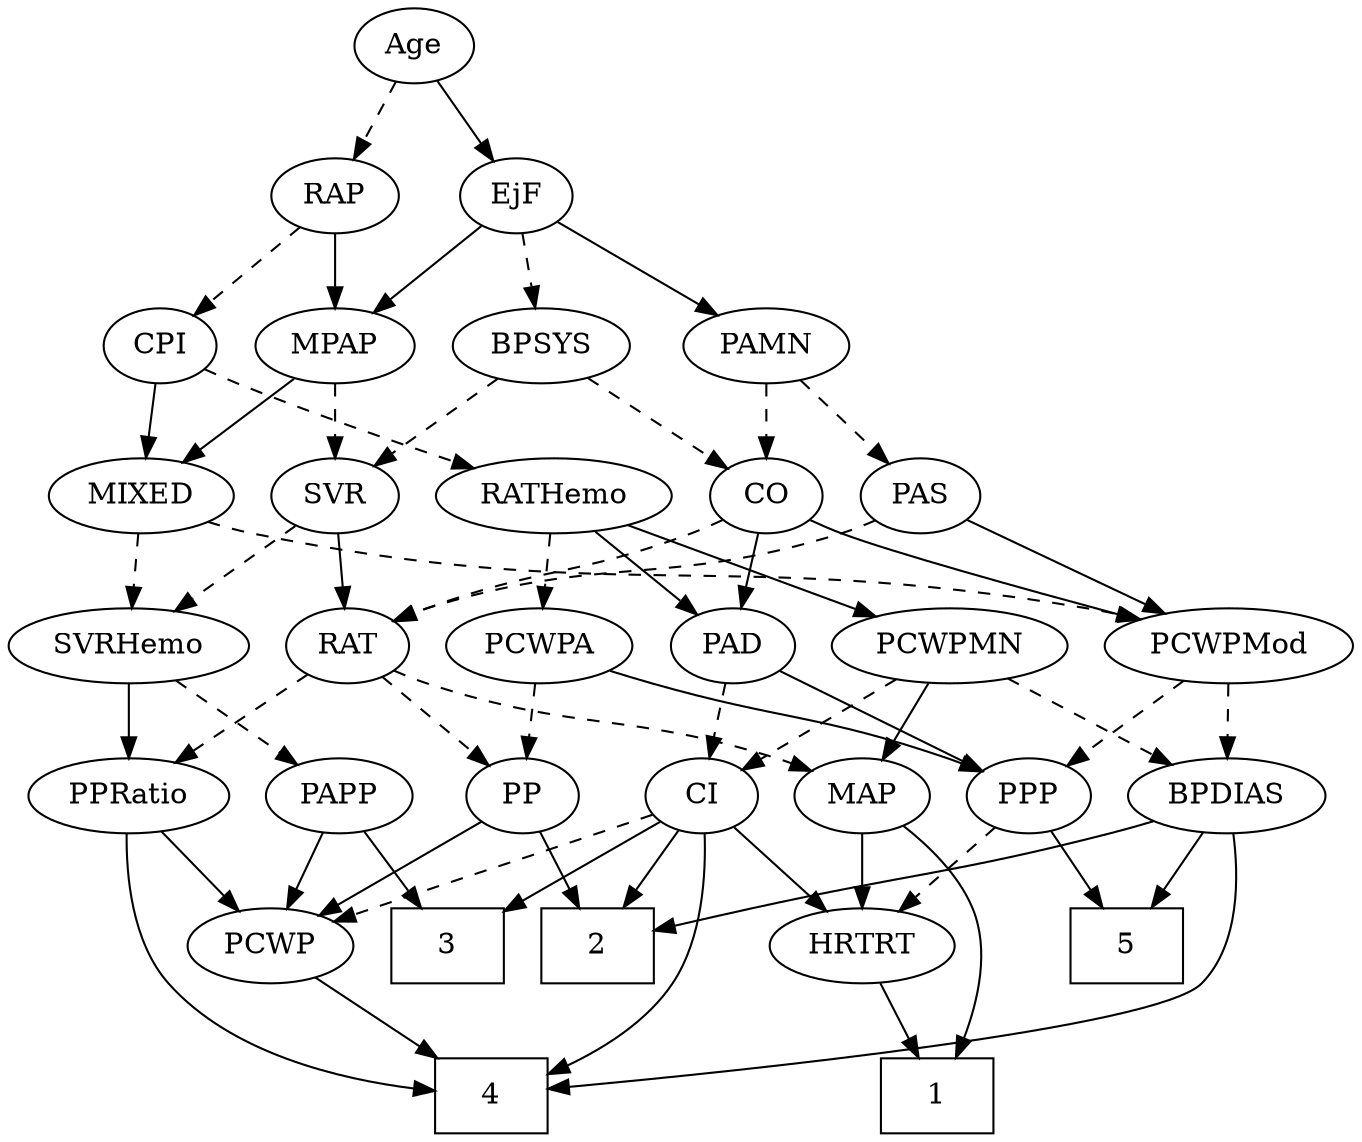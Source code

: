 strict digraph {
	graph [bb="0,0,589.09,540"];
	node [label="\N"];
	1	[height=0.5,
		pos="534.05,18",
		shape=box,
		width=0.75];
	2	[height=0.5,
		pos="305.05,90",
		shape=box,
		width=0.75];
	3	[height=0.5,
		pos="195.05,90",
		shape=box,
		width=0.75];
	4	[height=0.5,
		pos="183.05,18",
		shape=box,
		width=0.75];
	5	[height=0.5,
		pos="415.05,90",
		shape=box,
		width=0.75];
	Age	[height=0.5,
		pos="240.05,522",
		width=0.75];
	EjF	[height=0.5,
		pos="204.05,450",
		width=0.75];
	Age -> EjF	[pos="e,212.35,467.15 231.7,504.76 227.33,496.28 221.9,485.71 217,476.2",
		style=solid];
	RAP	[height=0.5,
		pos="285.05,450",
		width=0.77632];
	Age -> RAP	[pos="e,274.87,466.82 250.26,505.12 255.9,496.34 263.02,485.26 269.35,475.42",
		style=dashed];
	MPAP	[height=0.5,
		pos="285.05,378",
		width=0.97491];
	EjF -> MPAP	[pos="e,267.96,393.77 220.05,435.17 231.5,425.27 247.14,411.75 260.21,400.46",
		style=solid];
	BPSYS	[height=0.5,
		pos="104.05,378",
		width=1.0471];
	EjF -> BPSYS	[pos="e,124.53,393.34 186.17,436.49 171.43,426.17 150.24,411.34 133.08,399.32",
		style=dashed];
	PAMN	[height=0.5,
		pos="196.05,378",
		width=1.011];
	EjF -> PAMN	[pos="e,198,396.1 202.07,431.7 201.19,423.98 200.13,414.71 199.14,406.11",
		style=solid];
	RAP -> MPAP	[pos="e,285.05,396.1 285.05,431.7 285.05,423.98 285.05,414.71 285.05,406.11",
		style=solid];
	CPI	[height=0.5,
		pos="365.05,378",
		width=0.75];
	RAP -> CPI	[pos="e,349.15,392.91 301.23,434.83 312.8,424.71 328.55,410.93 341.51,399.59",
		style=dashed];
	MIXED	[height=0.5,
		pos="310.05,306",
		width=1.1193];
	PCWPMod	[height=0.5,
		pos="242.05,234",
		width=1.4443];
	MIXED -> PCWPMod	[pos="e,257.89,251.31 294.62,289.12 285.87,280.12 274.77,268.68 265.02,258.65",
		style=dashed];
	SVRHemo	[height=0.5,
		pos="50.046,234",
		width=1.3902];
	MIXED -> SVRHemo	[pos="e,87.425,246.06 279.88,294 273.69,291.89 267.18,289.79 261.05,288 194.39,268.6 176.2,269.62 109.05,252 105.21,250.99 101.25,249.92 \
97.268,248.82",
		style=dashed];
	MPAP -> MIXED	[pos="e,303.88,324.28 291.1,360.05 293.91,352.18 297.33,342.62 300.48,333.79",
		style=solid];
	SVR	[height=0.5,
		pos="80.046,306",
		width=0.77632];
	MPAP -> SVR	[pos="e,101.73,317.61 258.19,366.2 252.56,364.06 246.63,361.89 241.05,360 186.67,341.64 170.82,344.03 117.05,324 115.16,323.3 113.23,322.54 \
111.3,321.75",
		style=dashed];
	CO	[height=0.5,
		pos="225.05,306",
		width=0.75];
	BPSYS -> CO	[pos="e,205.29,318.43 127.09,363.67 146.8,352.27 175.26,335.8 196.42,323.56",
		style=dashed];
	BPSYS -> SVR	[pos="e,85.802,323.79 98.236,360.05 95.494,352.06 92.159,342.33 89.097,333.4",
		style=dashed];
	PAD	[height=0.5,
		pos="442.05,234",
		width=0.79437];
	PPP	[height=0.5,
		pos="452.05,162",
		width=0.75];
	PAD -> PPP	[pos="e,449.58,180.28 444.47,216.05 445.57,208.35 446.9,199.03 448.14,190.36",
		style=solid];
	CI	[height=0.5,
		pos="278.05,162",
		width=0.75];
	PAD -> CI	[pos="e,299.26,173.3 419.83,222.56 414.98,220.34 409.86,218.05 405.05,216 365.05,198.91 353.95,197.3 314.05,180 312.24,179.22 310.39,178.4 \
308.52,177.56",
		style=dashed];
	CO -> PAD	[pos="e,420.02,245.93 246.07,294.23 250.92,291.98 256.1,289.77 261.05,288 323.17,265.81 342.8,273.87 405.05,252 406.9,251.35 408.78,250.64 \
410.67,249.89",
		style=solid];
	RAT	[height=0.5,
		pos="145.05,234",
		width=0.75827];
	CO -> RAT	[pos="e,160.82,248.8 209.24,291.17 197.63,281.01 181.65,267.03 168.54,255.56",
		style=dashed];
	CO -> PCWPMod	[pos="e,237.85,252.28 229.16,288.05 231.05,280.26 233.35,270.82 235.47,262.08",
		style=solid];
	PAS	[height=0.5,
		pos="153.05,306",
		width=0.75];
	PAS -> RAT	[pos="e,147,252.1 151.07,287.7 150.19,279.98 149.13,270.71 148.14,262.11",
		style=dashed];
	PAS -> PCWPMod	[pos="e,221.95,250.8 169.79,291.83 182.16,282.1 199.31,268.62 213.79,257.22",
		style=solid];
	PAMN -> CO	[pos="e,218.09,323.79 203.07,360.05 206.41,351.97 210.5,342.12 214.23,333.11",
		style=dashed];
	PAMN -> PAS	[pos="e,162.87,322.99 185.86,360.41 180.59,351.83 174.05,341.19 168.2,331.67",
		style=dashed];
	RATHemo	[height=0.5,
		pos="434.05,306",
		width=1.3721];
	RATHemo -> PAD	[pos="e,440.09,252.1 436.02,287.7 436.9,279.98 437.96,270.71 438.95,262.11",
		style=solid];
	PCWPA	[height=0.5,
		pos="354.05,234",
		width=1.1555];
	RATHemo -> PCWPA	[pos="e,371.58,250.34 415.89,289.12 405.1,279.68 391.26,267.56 379.4,257.19",
		style=dashed];
	PCWPMN	[height=0.5,
		pos="539.05,234",
		width=1.3902];
	RATHemo -> PCWPMN	[pos="e,516.31,250.16 456.83,289.81 471.69,279.9 491.29,266.84 507.62,255.95",
		style=solid];
	CPI -> MIXED	[pos="e,322.72,323.13 353.11,361.81 346.1,352.89 337.08,341.41 329.11,331.26",
		style=solid];
	CPI -> RATHemo	[pos="e,418.08,323.2 379.34,362.5 388.43,353.28 400.4,341.14 410.82,330.56",
		style=dashed];
	MAP	[height=0.5,
		pos="533.05,162",
		width=0.84854];
	RAT -> MAP	[pos="e,509.1,173.28 165.54,221.93 170.5,219.64 175.86,217.48 181.05,216 313.11,178.17 354.57,212.52 488.05,180 491.86,179.07 495.79,177.91 \
499.67,176.63",
		style=dashed];
	PP	[height=0.5,
		pos="206.05,162",
		width=0.75];
	RAT -> PP	[pos="e,192.84,178.16 158.28,217.81 166.44,208.45 177.04,196.28 186.19,185.79",
		style=dashed];
	PPRatio	[height=0.5,
		pos="40.046,162",
		width=1.1013];
	RAT -> PPRatio	[pos="e,61.551,177.34 126.27,220.49 110.66,210.08 88.145,195.07 70.037,182.99",
		style=dashed];
	SVR -> RAT	[pos="e,131.28,249.82 93.83,290.15 102.71,280.6 114.41,267.99 124.39,257.25",
		style=solid];
	SVR -> SVRHemo	[pos="e,57.313,251.96 72.936,288.41 69.475,280.34 65.23,270.43 61.34,261.35",
		style=dashed];
	BPDIAS	[height=0.5,
		pos="365.05,162",
		width=1.1735];
	PCWPMod -> BPDIAS	[pos="e,340.55,176.94 267.83,218.33 286.4,207.76 311.62,193.4 331.72,181.97",
		style=dashed];
	PCWPMod -> PPP	[pos="e,430.95,173.59 280.82,221.9 324.1,209.39 391.3,189.55 416.05,180 417.88,179.29 419.76,178.53 421.64,177.73",
		style=dashed];
	PCWPA -> PP	[pos="e,227.73,173.26 326.9,220.16 301.48,208.14 263.53,190.19 236.96,177.62",
		style=dashed];
	PCWPA -> PPP	[pos="e,434.25,175.71 374.83,218.15 389.71,207.52 409.87,193.13 425.86,181.71",
		style=solid];
	PCWPMN -> BPDIAS	[pos="e,394.58,174.88 506.73,220 477.73,208.33 435.1,191.18 404.18,178.74",
		style=dashed];
	PCWPMN -> MAP	[pos="e,534.51,180.1 537.56,215.7 536.9,207.98 536.11,198.71 535.37,190.11",
		style=solid];
	PCWPMN -> CI	[pos="e,298.65,173.71 501.69,221.83 494.53,219.8 487.07,217.77 480.05,216 406.84,197.54 385.53,204.27 314.05,180 312.13,179.35 310.18,\
178.63 308.24,177.85",
		style=dashed];
	SVRHemo -> PPRatio	[pos="e,42.489,180.1 47.574,215.7 46.472,207.98 45.147,198.71 43.919,190.11",
		style=solid];
	PAPP	[height=0.5,
		pos="129.05,162",
		width=0.88464];
	SVRHemo -> PAPP	[pos="e,112.54,177.63 67.972,217.12 78.846,207.48 92.868,195.06 104.73,184.54",
		style=dashed];
	BPDIAS -> 2	[pos="e,319.72,108.12 351.13,144.76 343.77,136.18 334.58,125.46 326.35,115.86",
		style=solid];
	BPDIAS -> 4	[pos="e,210.07,20.488 365.04,143.97 364.11,124.17 359.58,91.692 341.05,72 309.46,38.448 256.01,26.13 220.14,21.611",
		style=solid];
	BPDIAS -> 5	[pos="e,402.58,108.45 376.89,144.41 382.82,136.12 390.12,125.89 396.75,116.62",
		style=solid];
	MAP -> 1	[pos="e,540.28,36.407 539.53,144.1 543.12,133.84 547.22,120.36 549.05,108 551.38,92.172 551.25,87.848 549.05,72 547.86,63.475 545.66,54.394 \
543.29,46.201",
		style=solid];
	HRTRT	[height=0.5,
		pos="500.05,90",
		width=1.1013];
	MAP -> HRTRT	[pos="e,508.04,107.96 525.23,144.41 521.38,136.25 516.65,126.22 512.33,117.07",
		style=solid];
	PP -> 2	[pos="e,280.66,108.24 224.2,148.16 237.58,138.7 256.14,125.58 272.11,114.29",
		style=solid];
	PCWP	[height=0.5,
		pos="115.05,90",
		width=0.97491];
	PP -> PCWP	[pos="e,133.65,105.31 188.93,147.83 175.64,137.61 156.96,123.24 141.71,111.51",
		style=solid];
	PPP -> 5	[pos="e,424.1,108.12 443.46,144.76 439.11,136.53 433.71,126.32 428.8,117.02",
		style=solid];
	PPP -> HRTRT	[pos="e,488.86,107.31 462.94,145.12 468.87,136.47 476.34,125.58 483.02,115.83",
		style=dashed];
	PPRatio -> 4	[pos="e,155.88,25.377 42.004,143.93 45.065,124.39 52.674,92.447 71.046,72 90.885,49.92 121.88,36.244 146.23,28.328",
		style=solid];
	PPRatio -> PCWP	[pos="e,98.962,106.01 56.69,145.46 66.929,135.91 80.209,123.51 91.513,112.96",
		style=solid];
	PCWP -> 4	[pos="e,166.08,36.461 130.14,73.465 138.62,64.734 149.4,53.635 159.02,43.737",
		style=solid];
	CI -> 2	[pos="e,298.32,108.45 284.44,144.41 287.48,136.54 291.19,126.93 294.62,118.04",
		style=solid];
	CI -> 3	[pos="e,215.23,108.02 261.65,147.17 250.61,137.87 235.79,125.36 222.93,114.52",
		style=solid];
	CI -> 4	[pos="e,200.67,36.209 270.87,144.54 262.51,126.13 247.68,95.76 231.05,72 224.18,62.19 215.67,52.248 207.73,43.665",
		style=solid];
	CI -> PCWP	[pos="e,141.96,101.81 256.8,150.77 251.97,148.5 246.85,146.13 242.05,144 211.65,130.49 176.76,116 151.25,105.59",
		style=dashed];
	CI -> HRTRT	[pos="e,469.84,101.89 299.09,150.27 303.93,148.02 309.11,145.8 314.05,144 373.2,122.47 390.82,126.33 451.05,108 454.01,107.1 457.06,106.13 \
460.12,105.13",
		style=solid];
	PAPP -> 3	[pos="e,178.9,108.13 143.37,145.81 151.7,136.97 162.42,125.61 171.92,115.52",
		style=solid];
	PAPP -> PCWP	[pos="e,118.5,108.28 125.66,144.05 124.11,136.35 122.25,127.03 120.52,118.36",
		style=solid];
	HRTRT -> 1	[pos="e,525.65,36.275 508.28,72.055 512.14,64.091 516.85,54.411 521.17,45.51",
		style=solid];
}

